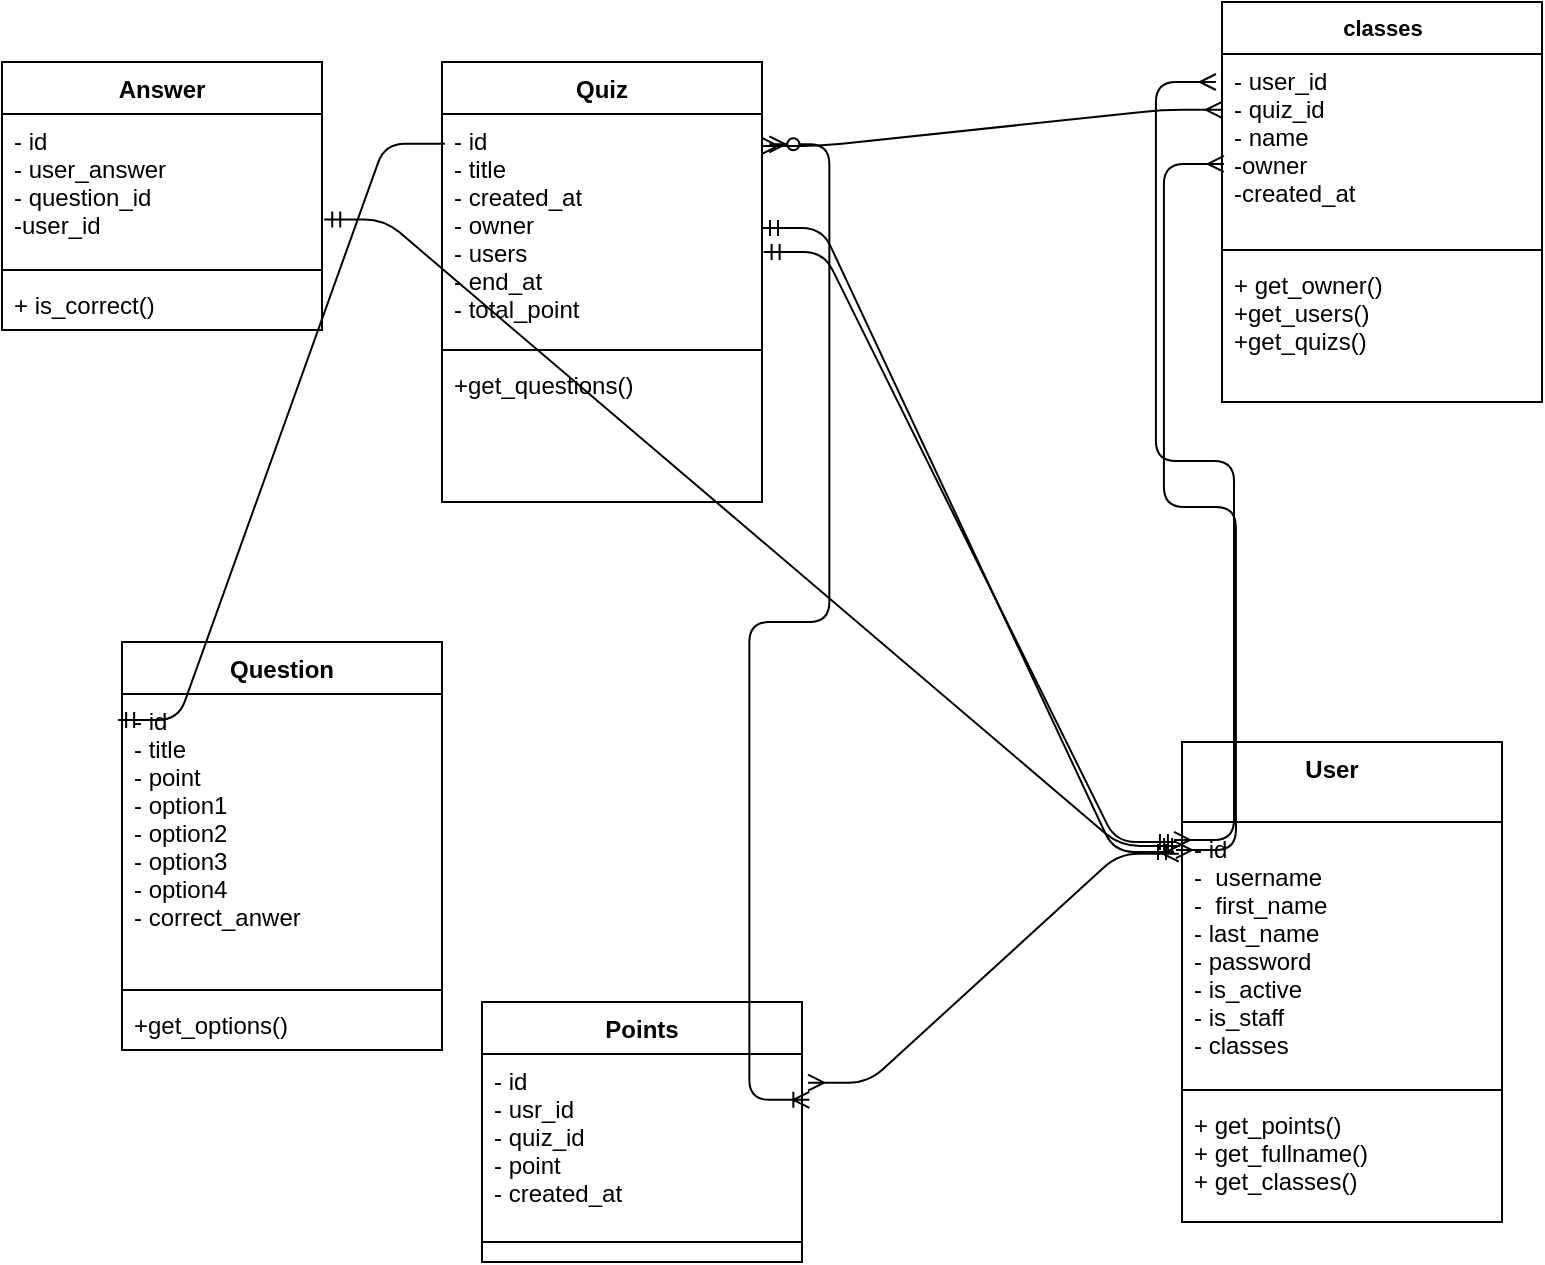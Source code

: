 <mxfile>
    <diagram id="K2yZUtFS85fhDRPUnQw8" name="Page-1">
        <mxGraphModel dx="153" dy="1345" grid="1" gridSize="10" guides="1" tooltips="1" connect="1" arrows="1" fold="1" page="1" pageScale="1" pageWidth="850" pageHeight="1100" math="0" shadow="0">
            <root>
                <mxCell id="0"/>
                <mxCell id="1" parent="0"/>
                <mxCell id="2" value="User   " style="swimlane;fontStyle=1;align=center;verticalAlign=top;childLayout=stackLayout;horizontal=1;startSize=40;horizontalStack=0;resizeParent=1;resizeParentMax=0;resizeLast=0;collapsible=1;marginBottom=0;" parent="1" vertex="1">
                    <mxGeometry x="620" y="170" width="160" height="240" as="geometry"/>
                </mxCell>
                <mxCell id="3" value="- id&#10;-  username&#10;-  first_name&#10;- last_name&#10;- password&#10;- is_active&#10;- is_staff&#10;- classes" style="text;strokeColor=none;fillColor=none;align=left;verticalAlign=top;spacingLeft=4;spacingRight=4;overflow=hidden;rotatable=0;points=[[0,0.5],[1,0.5]];portConstraint=eastwest;" parent="2" vertex="1">
                    <mxGeometry y="40" width="160" height="130" as="geometry"/>
                </mxCell>
                <mxCell id="4" value="" style="line;strokeWidth=1;fillColor=none;align=left;verticalAlign=middle;spacingTop=-1;spacingLeft=3;spacingRight=3;rotatable=0;labelPosition=right;points=[];portConstraint=eastwest;" parent="2" vertex="1">
                    <mxGeometry y="170" width="160" height="8" as="geometry"/>
                </mxCell>
                <mxCell id="5" value="+ get_points()&#10;+ get_fullname()&#10;+ get_classes()" style="text;strokeColor=none;fillColor=none;align=left;verticalAlign=top;spacingLeft=4;spacingRight=4;overflow=hidden;rotatable=0;points=[[0,0.5],[1,0.5]];portConstraint=eastwest;" parent="2" vertex="1">
                    <mxGeometry y="178" width="160" height="62" as="geometry"/>
                </mxCell>
                <mxCell id="6" value="Points" style="swimlane;fontStyle=1;align=center;verticalAlign=top;childLayout=stackLayout;horizontal=1;startSize=26;horizontalStack=0;resizeParent=1;resizeParentMax=0;resizeLast=0;collapsible=1;marginBottom=0;" parent="1" vertex="1">
                    <mxGeometry x="270" y="300" width="160" height="130" as="geometry"/>
                </mxCell>
                <mxCell id="7" value="- id&#10;- usr_id&#10;- quiz_id&#10;- point&#10;- created_at&#10;" style="text;strokeColor=none;fillColor=none;align=left;verticalAlign=top;spacingLeft=4;spacingRight=4;overflow=hidden;rotatable=0;points=[[0,0.5],[1,0.5]];portConstraint=eastwest;" parent="6" vertex="1">
                    <mxGeometry y="26" width="160" height="84" as="geometry"/>
                </mxCell>
                <mxCell id="8" value="" style="line;strokeWidth=1;fillColor=none;align=left;verticalAlign=middle;spacingTop=-1;spacingLeft=3;spacingRight=3;rotatable=0;labelPosition=right;points=[];portConstraint=eastwest;" parent="6" vertex="1">
                    <mxGeometry y="110" width="160" height="20" as="geometry"/>
                </mxCell>
                <mxCell id="12" value="" style="edgeStyle=entityRelationEdgeStyle;fontSize=12;html=1;endArrow=ERmany;startArrow=ERmany;entryX=-0.01;entryY=0.122;entryDx=0;entryDy=0;entryPerimeter=0;exitX=1.019;exitY=0.171;exitDx=0;exitDy=0;exitPerimeter=0;" parent="1" source="7" target="3" edge="1">
                    <mxGeometry width="100" height="100" relative="1" as="geometry">
                        <mxPoint x="280" y="230" as="sourcePoint"/>
                        <mxPoint x="380" y="130" as="targetPoint"/>
                    </mxGeometry>
                </mxCell>
                <mxCell id="17" value="Question" style="swimlane;fontStyle=1;align=center;verticalAlign=top;childLayout=stackLayout;horizontal=1;startSize=26;horizontalStack=0;resizeParent=1;resizeParentMax=0;resizeLast=0;collapsible=1;marginBottom=0;" parent="1" vertex="1">
                    <mxGeometry x="90" y="120" width="160" height="204" as="geometry"/>
                </mxCell>
                <mxCell id="18" value="- id&#10;- title&#10;- point &#10;- option1&#10;- option2&#10;- option3&#10;- option4&#10;- correct_anwer" style="text;strokeColor=none;fillColor=none;align=left;verticalAlign=top;spacingLeft=4;spacingRight=4;overflow=hidden;rotatable=0;points=[[0,0.5],[1,0.5]];portConstraint=eastwest;" parent="17" vertex="1">
                    <mxGeometry y="26" width="160" height="144" as="geometry"/>
                </mxCell>
                <mxCell id="19" value="" style="line;strokeWidth=1;fillColor=none;align=left;verticalAlign=middle;spacingTop=-1;spacingLeft=3;spacingRight=3;rotatable=0;labelPosition=right;points=[];portConstraint=eastwest;" parent="17" vertex="1">
                    <mxGeometry y="170" width="160" height="8" as="geometry"/>
                </mxCell>
                <mxCell id="20" value="+get_options()" style="text;strokeColor=none;fillColor=none;align=left;verticalAlign=top;spacingLeft=4;spacingRight=4;overflow=hidden;rotatable=0;points=[[0,0.5],[1,0.5]];portConstraint=eastwest;" parent="17" vertex="1">
                    <mxGeometry y="178" width="160" height="26" as="geometry"/>
                </mxCell>
                <mxCell id="21" value="Quiz" style="swimlane;fontStyle=1;align=center;verticalAlign=top;childLayout=stackLayout;horizontal=1;startSize=26;horizontalStack=0;resizeParent=1;resizeParentMax=0;resizeLast=0;collapsible=1;marginBottom=0;" parent="1" vertex="1">
                    <mxGeometry x="250" y="-170" width="160" height="220" as="geometry"/>
                </mxCell>
                <mxCell id="22" value="- id&#10;- title&#10;- created_at&#10;- owner&#10;- users&#10;- end_at&#10;- total_point&#10;" style="text;strokeColor=none;fillColor=none;align=left;verticalAlign=top;spacingLeft=4;spacingRight=4;overflow=hidden;rotatable=0;points=[[0,0.5],[1,0.5]];portConstraint=eastwest;" parent="21" vertex="1">
                    <mxGeometry y="26" width="160" height="114" as="geometry"/>
                </mxCell>
                <mxCell id="23" value="" style="line;strokeWidth=1;fillColor=none;align=left;verticalAlign=middle;spacingTop=-1;spacingLeft=3;spacingRight=3;rotatable=0;labelPosition=right;points=[];portConstraint=eastwest;" parent="21" vertex="1">
                    <mxGeometry y="140" width="160" height="8" as="geometry"/>
                </mxCell>
                <mxCell id="24" value="+get_questions()&#10;" style="text;strokeColor=none;fillColor=none;align=left;verticalAlign=top;spacingLeft=4;spacingRight=4;overflow=hidden;rotatable=0;points=[[0,0.5],[1,0.5]];portConstraint=eastwest;" parent="21" vertex="1">
                    <mxGeometry y="148" width="160" height="72" as="geometry"/>
                </mxCell>
                <mxCell id="25" value="Answer" style="swimlane;fontStyle=1;align=center;verticalAlign=top;childLayout=stackLayout;horizontal=1;startSize=26;horizontalStack=0;resizeParent=1;resizeParentMax=0;resizeLast=0;collapsible=1;marginBottom=0;" parent="1" vertex="1">
                    <mxGeometry x="30" y="-170" width="160" height="134" as="geometry"/>
                </mxCell>
                <mxCell id="26" value="- id&#10;- user_answer&#10;- question_id&#10;-user_id" style="text;strokeColor=none;fillColor=none;align=left;verticalAlign=top;spacingLeft=4;spacingRight=4;overflow=hidden;rotatable=0;points=[[0,0.5],[1,0.5]];portConstraint=eastwest;" parent="25" vertex="1">
                    <mxGeometry y="26" width="160" height="74" as="geometry"/>
                </mxCell>
                <mxCell id="27" value="" style="line;strokeWidth=1;fillColor=none;align=left;verticalAlign=middle;spacingTop=-1;spacingLeft=3;spacingRight=3;rotatable=0;labelPosition=right;points=[];portConstraint=eastwest;" parent="25" vertex="1">
                    <mxGeometry y="100" width="160" height="8" as="geometry"/>
                </mxCell>
                <mxCell id="28" value="+ is_correct()" style="text;strokeColor=none;fillColor=none;align=left;verticalAlign=top;spacingLeft=4;spacingRight=4;overflow=hidden;rotatable=0;points=[[0,0.5],[1,0.5]];portConstraint=eastwest;" parent="25" vertex="1">
                    <mxGeometry y="108" width="160" height="26" as="geometry"/>
                </mxCell>
                <mxCell id="30" value="" style="edgeStyle=entityRelationEdgeStyle;fontSize=12;html=1;endArrow=ERmandOne;exitX=0.009;exitY=0.131;exitDx=0;exitDy=0;exitPerimeter=0;entryX=-0.012;entryY=0.09;entryDx=0;entryDy=0;entryPerimeter=0;" parent="1" source="22" target="18" edge="1">
                    <mxGeometry width="100" height="100" relative="1" as="geometry">
                        <mxPoint x="210" y="-47" as="sourcePoint"/>
                        <mxPoint x="150" y="190" as="targetPoint"/>
                    </mxGeometry>
                </mxCell>
                <mxCell id="31" value="" style="edgeStyle=entityRelationEdgeStyle;fontSize=12;html=1;endArrow=ERmandOne;startArrow=ERmandOne;exitX=1;exitY=0.5;exitDx=0;exitDy=0;entryX=-0.025;entryY=0.115;entryDx=0;entryDy=0;entryPerimeter=0;" parent="1" source="22" target="3" edge="1">
                    <mxGeometry width="100" height="100" relative="1" as="geometry">
                        <mxPoint x="570" y="117" as="sourcePoint"/>
                        <mxPoint x="680" y="190" as="targetPoint"/>
                    </mxGeometry>
                </mxCell>
                <mxCell id="32" value="" style="edgeStyle=entityRelationEdgeStyle;fontSize=12;html=1;endArrow=ERmandOne;startArrow=ERmandOne;exitX=1.005;exitY=0.605;exitDx=0;exitDy=0;exitPerimeter=0;entryX=-0.019;entryY=0.077;entryDx=0;entryDy=0;entryPerimeter=0;" parent="1" source="22" target="3" edge="1">
                    <mxGeometry width="100" height="100" relative="1" as="geometry">
                        <mxPoint x="570" y="130" as="sourcePoint"/>
                        <mxPoint x="680" y="189" as="targetPoint"/>
                    </mxGeometry>
                </mxCell>
                <mxCell id="35" value="" style="edgeStyle=entityRelationEdgeStyle;fontSize=12;html=1;endArrow=ERoneToMany;startArrow=ERzeroToMany;exitX=1.023;exitY=0.133;exitDx=0;exitDy=0;exitPerimeter=0;entryX=1.023;entryY=0.273;entryDx=0;entryDy=0;entryPerimeter=0;" parent="1" source="22" target="7" edge="1">
                    <mxGeometry width="100" height="100" relative="1" as="geometry">
                        <mxPoint x="520" y="-20" as="sourcePoint"/>
                        <mxPoint x="360" y="350" as="targetPoint"/>
                    </mxGeometry>
                </mxCell>
                <mxCell id="37" value="" style="edgeStyle=entityRelationEdgeStyle;fontSize=12;html=1;endArrow=ERmandOne;startArrow=ERmandOne;exitX=1.007;exitY=0.712;exitDx=0;exitDy=0;exitPerimeter=0;entryX=-0.006;entryY=0.092;entryDx=0;entryDy=0;entryPerimeter=0;" parent="1" source="26" target="3" edge="1">
                    <mxGeometry width="100" height="100" relative="1" as="geometry">
                        <mxPoint x="600" y="-110" as="sourcePoint"/>
                        <mxPoint x="680" y="190" as="targetPoint"/>
                    </mxGeometry>
                </mxCell>
                <mxCell id="65" value="classes" style="swimlane;fontStyle=1;align=center;verticalAlign=top;childLayout=stackLayout;horizontal=1;startSize=26;horizontalStack=0;resizeParent=1;resizeParentMax=0;resizeLast=0;collapsible=1;marginBottom=0;labelBackgroundColor=#ffffff;fontSize=11;fillColor=none;gradientColor=none;html=1;" parent="1" vertex="1">
                    <mxGeometry x="640" y="-200" width="160" height="200" as="geometry"/>
                </mxCell>
                <mxCell id="66" value="- user_id&#10;- quiz_id&#10;- name&#10;-owner&#10;-created_at" style="text;strokeColor=none;fillColor=none;align=left;verticalAlign=top;spacingLeft=4;spacingRight=4;overflow=hidden;rotatable=0;points=[[0,0.5],[1,0.5]];portConstraint=eastwest;" parent="65" vertex="1">
                    <mxGeometry y="26" width="160" height="94" as="geometry"/>
                </mxCell>
                <mxCell id="67" value="" style="line;strokeWidth=1;fillColor=none;align=left;verticalAlign=middle;spacingTop=-1;spacingLeft=3;spacingRight=3;rotatable=0;labelPosition=right;points=[];portConstraint=eastwest;" parent="65" vertex="1">
                    <mxGeometry y="120" width="160" height="8" as="geometry"/>
                </mxCell>
                <mxCell id="68" value="+ get_owner()&#10;+get_users()&#10;+get_quizs()" style="text;strokeColor=none;fillColor=none;align=left;verticalAlign=top;spacingLeft=4;spacingRight=4;overflow=hidden;rotatable=0;points=[[0,0.5],[1,0.5]];portConstraint=eastwest;" parent="65" vertex="1">
                    <mxGeometry y="128" width="160" height="72" as="geometry"/>
                </mxCell>
                <mxCell id="69" value="" style="edgeStyle=entityRelationEdgeStyle;fontSize=12;html=1;endArrow=ERmany;startArrow=ERmany;exitX=1;exitY=0.14;exitDx=0;exitDy=0;exitPerimeter=0;entryX=0;entryY=0.297;entryDx=0;entryDy=0;entryPerimeter=0;" parent="1" source="22" target="66" edge="1">
                    <mxGeometry width="100" height="100" relative="1" as="geometry">
                        <mxPoint x="420" y="-130" as="sourcePoint"/>
                        <mxPoint x="540" y="-20" as="targetPoint"/>
                    </mxGeometry>
                </mxCell>
                <mxCell id="70" value="" style="edgeStyle=entityRelationEdgeStyle;fontSize=12;html=1;endArrow=ERmany;startArrow=ERmany;entryX=-0.019;entryY=0.149;entryDx=0;entryDy=0;entryPerimeter=0;exitX=-0.025;exitY=0.069;exitDx=0;exitDy=0;exitPerimeter=0;" parent="1" source="3" target="66" edge="1">
                    <mxGeometry width="100" height="100" relative="1" as="geometry">
                        <mxPoint x="540" y="180" as="sourcePoint"/>
                        <mxPoint x="640" y="80" as="targetPoint"/>
                    </mxGeometry>
                </mxCell>
                <mxCell id="71" value="" style="edgeStyle=entityRelationEdgeStyle;fontSize=12;html=1;endArrow=ERmany;startArrow=ERmany;entryX=0.006;entryY=0.585;entryDx=0;entryDy=0;entryPerimeter=0;exitX=-0.019;exitY=0.108;exitDx=0;exitDy=0;exitPerimeter=0;" parent="1" source="3" target="66" edge="1">
                    <mxGeometry width="100" height="100" relative="1" as="geometry">
                        <mxPoint x="480" y="190" as="sourcePoint"/>
                        <mxPoint x="570" y="50" as="targetPoint"/>
                    </mxGeometry>
                </mxCell>
            </root>
        </mxGraphModel>
    </diagram>
</mxfile>